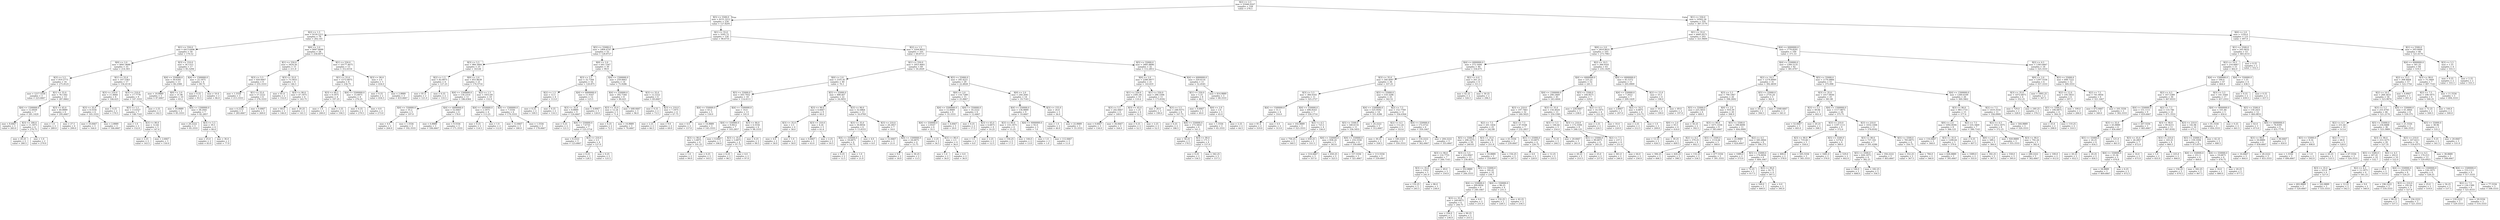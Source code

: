 digraph Tree {
node [shape=box] ;
0 [label="X[2] <= 2.5\nmse = 25946.9167\nsamples = 558\nvalue = 278.5"] ;
1 [label="X[5] <= 5500.0\nmse = 8151.3212\nsamples = 234\nvalue = 127.8291"] ;
0 -> 1 [labeldistance=2.5, labelangle=45, headlabel="True"] ;
2 [label="X[2] <= 1.5\nmse = 9159.1211\nsamples = 78\nvalue = 202.141"] ;
1 -> 2 ;
3 [label="X[1] <= 550.0\nmse = 6413.6496\nsamples = 50\nvalue = 170.52"] ;
2 -> 3 ;
4 [label="X[0] <= 2.0\nmse = 4061.9688\nsamples = 33\nvalue = 214.303"] ;
3 -> 4 ;
5 [label="X[3] <= 5.5\nmse = 919.2773\nsamples = 16\nvalue = 275.8125"] ;
4 -> 5 ;
6 [label="mse = 1217.5556\nsamples = 3\nvalue = 223.6667"] ;
5 -> 6 ;
7 [label="X[1] <= 55.0\nmse = 78.1302\nsamples = 13\nvalue = 287.8462"] ;
5 -> 7 ;
8 [label="X[4] <= 1500000.0\nmse = 12.6939\nsamples = 7\nvalue = 281.1429"] ;
7 -> 8 ;
9 [label="mse = 8.6667\nsamples = 3\nvalue = 283.0"] ;
8 -> 9 ;
10 [label="X[3] <= 180.0\nmse = 11.1875\nsamples = 4\nvalue = 279.75"] ;
8 -> 10 ;
11 [label="mse = 20.25\nsamples = 2\nvalue = 280.5"] ;
10 -> 11 ;
12 [label="mse = 1.0\nsamples = 2\nvalue = 279.0"] ;
10 -> 12 ;
13 [label="X[3] <= 65.0\nmse = 40.8889\nsamples = 6\nvalue = 295.6667"] ;
7 -> 13 ;
14 [label="mse = 1.0\nsamples = 2\nvalue = 289.0"] ;
13 -> 14 ;
15 [label="mse = 27.5\nsamples = 4\nvalue = 299.0"] ;
13 -> 15 ;
16 [label="X[1] <= 55.0\nmse = 107.5363\nsamples = 17\nvalue = 156.4118"] ;
4 -> 16 ;
17 [label="X[3] <= 210.0\nmse = 11.4844\nsamples = 8\nvalue = 166.625"] ;
16 -> 17 ;
18 [label="X[3] <= 35.0\nmse = 8.5556\nsamples = 6\nvalue = 165.3333"] ;
17 -> 18 ;
19 [label="mse = 10.6667\nsamples = 3\nvalue = 164.0"] ;
18 -> 19 ;
20 [label="mse = 2.8889\nsamples = 3\nvalue = 166.6667"] ;
18 -> 20 ;
21 [label="mse = 0.25\nsamples = 2\nvalue = 170.5"] ;
17 -> 21 ;
22 [label="X[3] <= 210.0\nmse = 17.7778\nsamples = 9\nvalue = 147.3333"] ;
16 -> 22 ;
23 [label="X[3] <= 5.5\nmse = 13.6327\nsamples = 7\nvalue = 148.7143"] ;
22 -> 23 ;
24 [label="mse = 1.0\nsamples = 2\nvalue = 152.0"] ;
23 -> 24 ;
25 [label="X[3] <= 90.0\nmse = 12.64\nsamples = 5\nvalue = 147.4"] ;
23 -> 25 ;
26 [label="mse = 2.25\nsamples = 2\nvalue = 143.5"] ;
25 -> 26 ;
27 [label="mse = 2.6667\nsamples = 3\nvalue = 150.0"] ;
25 -> 27 ;
28 [label="mse = 2.25\nsamples = 2\nvalue = 142.5"] ;
22 -> 28 ;
29 [label="X[3] <= 210.0\nmse = 34.1315\nsamples = 17\nvalue = 85.5294"] ;
3 -> 29 ;
30 [label="X[4] <= 550000.0\nmse = 30.6391\nsamples = 13\nvalue = 84.2308"] ;
29 -> 30 ;
31 [label="mse = 10.8889\nsamples = 3\nvalue = 87.6667"] ;
30 -> 31 ;
32 [label="X[0] <= 2.0\nmse = 31.96\nsamples = 10\nvalue = 83.2"] ;
30 -> 32 ;
33 [label="mse = 10.8889\nsamples = 3\nvalue = 85.3333"] ;
32 -> 33 ;
34 [label="X[4] <= 1500000.0\nmse = 38.2041\nsamples = 7\nvalue = 82.2857"] ;
32 -> 34 ;
35 [label="mse = 20.2222\nsamples = 3\nvalue = 85.3333"] ;
34 -> 35 ;
36 [label="X[3] <= 5.5\nmse = 39.5\nsamples = 4\nvalue = 80.0"] ;
34 -> 36 ;
37 [label="mse = 25.0\nsamples = 2\nvalue = 83.0"] ;
36 -> 37 ;
38 [label="mse = 36.0\nsamples = 2\nvalue = 77.0"] ;
36 -> 38 ;
39 [label="X[4] <= 1500000.0\nmse = 22.1875\nsamples = 4\nvalue = 89.75"] ;
29 -> 39 ;
40 [label="mse = 0.25\nsamples = 2\nvalue = 93.5"] ;
39 -> 40 ;
41 [label="mse = 16.0\nsamples = 2\nvalue = 86.0"] ;
39 -> 41 ;
42 [label="X[0] <= 2.0\nmse = 9087.8099\nsamples = 28\nvalue = 258.6071"] ;
2 -> 42 ;
43 [label="X[1] <= 550.0\nmse = 3424.56\nsamples = 15\nvalue = 211.8"] ;
42 -> 43 ;
44 [label="X[3] <= 5.5\nmse = 920.6667\nsamples = 9\nvalue = 255.3333"] ;
43 -> 44 ;
45 [label="mse = 1.5556\nsamples = 3\nvalue = 213.3333"] ;
44 -> 45 ;
46 [label="X[1] <= 55.0\nmse = 57.2222\nsamples = 6\nvalue = 276.3333"] ;
44 -> 46 ;
47 [label="mse = 6.2222\nsamples = 3\nvalue = 283.6667"] ;
46 -> 47 ;
48 [label="mse = 0.6667\nsamples = 3\nvalue = 269.0"] ;
46 -> 48 ;
49 [label="X[3] <= 35.0\nmse = 73.5833\nsamples = 6\nvalue = 146.5"] ;
43 -> 49 ;
50 [label="mse = 81.0\nsamples = 2\nvalue = 152.0"] ;
49 -> 50 ;
51 [label="X[3] <= 90.0\nmse = 47.1875\nsamples = 4\nvalue = 143.75"] ;
49 -> 51 ;
52 [label="mse = 64.0\nsamples = 2\nvalue = 146.0"] ;
51 -> 52 ;
53 [label="mse = 20.25\nsamples = 2\nvalue = 141.5"] ;
51 -> 53 ;
54 [label="X[1] <= 550.0\nmse = 10177.4675\nsamples = 13\nvalue = 312.6154"] ;
42 -> 54 ;
55 [label="X[1] <= 55.0\nmse = 1572.6875\nsamples = 8\nvalue = 236.75"] ;
54 -> 55 ;
56 [label="X[3] <= 60.5\nmse = 9.1875\nsamples = 4\nvalue = 197.25"] ;
55 -> 56 ;
57 [label="mse = 1.0\nsamples = 2\nvalue = 200.0"] ;
56 -> 57 ;
58 [label="mse = 2.25\nsamples = 2\nvalue = 194.5"] ;
56 -> 58 ;
59 [label="X[4] <= 5500000.0\nmse = 15.6875\nsamples = 4\nvalue = 276.25"] ;
55 -> 59 ;
60 [label="mse = 6.25\nsamples = 2\nvalue = 279.5"] ;
59 -> 60 ;
61 [label="mse = 4.0\nsamples = 2\nvalue = 273.0"] ;
59 -> 61 ;
62 [label="X[3] <= 90.0\nmse = 2.0\nsamples = 5\nvalue = 434.0"] ;
54 -> 62 ;
63 [label="mse = 0.25\nsamples = 2\nvalue = 434.5"] ;
62 -> 63 ;
64 [label="mse = 2.8889\nsamples = 3\nvalue = 433.6667"] ;
62 -> 64 ;
65 [label="X[1] <= 55.0\nmse = 3505.72\nsamples = 156\nvalue = 90.6731"] ;
1 -> 65 ;
66 [label="X[5] <= 55000.0\nmse = 1804.4747\nsamples = 55\nvalue = 128.8727"] ;
65 -> 66 ;
67 [label="X[3] <= 5.5\nmse = 984.3904\nsamples = 25\nvalue = 163.64"] ;
66 -> 67 ;
68 [label="X[2] <= 1.5\nmse = 82.6875\nsamples = 4\nvalue = 127.25"] ;
67 -> 68 ;
69 [label="mse = 81.0\nsamples = 2\nvalue = 121.0"] ;
68 -> 69 ;
70 [label="mse = 6.25\nsamples = 2\nvalue = 133.5"] ;
68 -> 70 ;
71 [label="X[0] <= 2.0\nmse = 855.8639\nsamples = 21\nvalue = 170.5714"] ;
67 -> 71 ;
72 [label="X[4] <= 1500000.0\nmse = 134.2314\nsamples = 11\nvalue = 186.6364"] ;
71 -> 72 ;
73 [label="X[4] <= 550000.0\nmse = 35.2\nsamples = 5\nvalue = 197.0"] ;
72 -> 73 ;
74 [label="mse = 4.0\nsamples = 2\nvalue = 204.0"] ;
73 -> 74 ;
75 [label="mse = 1.5556\nsamples = 3\nvalue = 192.3333"] ;
73 -> 75 ;
76 [label="X[4] <= 6000000.0\nmse = 52.6667\nsamples = 6\nvalue = 178.0"] ;
72 -> 76 ;
77 [label="mse = 6.8889\nsamples = 3\nvalue = 184.6667"] ;
76 -> 77 ;
78 [label="mse = 9.5556\nsamples = 3\nvalue = 171.3333"] ;
76 -> 78 ;
79 [label="X[2] <= 1.5\nmse = 1053.49\nsamples = 10\nvalue = 152.9"] ;
71 -> 79 ;
80 [label="X[4] <= 1050000.0\nmse = 2.1875\nsamples = 4\nvalue = 113.25"] ;
79 -> 80 ;
81 [label="mse = 0.25\nsamples = 2\nvalue = 114.5"] ;
80 -> 81 ;
82 [label="mse = 1.0\nsamples = 2\nvalue = 112.0"] ;
80 -> 82 ;
83 [label="X[4] <= 1500000.0\nmse = 7.5556\nsamples = 6\nvalue = 179.3333"] ;
79 -> 83 ;
84 [label="mse = 12.6667\nsamples = 3\nvalue = 180.0"] ;
83 -> 84 ;
85 [label="mse = 1.5556\nsamples = 3\nvalue = 178.6667"] ;
83 -> 85 ;
86 [label="X[0] <= 2.0\nmse = 641.1567\nsamples = 30\nvalue = 99.9"] ;
66 -> 86 ;
87 [label="X[3] <= 5.5\nmse = 32.7344\nsamples = 16\nvalue = 120.875"] ;
86 -> 87 ;
88 [label="X[2] <= 1.5\nmse = 12.5\nsamples = 4\nvalue = 113.0"] ;
87 -> 88 ;
89 [label="mse = 0.25\nsamples = 2\nvalue = 109.5"] ;
88 -> 89 ;
90 [label="mse = 0.25\nsamples = 2\nvalue = 116.5"] ;
88 -> 90 ;
91 [label="X[4] <= 6000000.0\nmse = 11.9167\nsamples = 12\nvalue = 123.5"] ;
87 -> 91 ;
92 [label="X[3] <= 35.0\nmse = 8.8889\nsamples = 9\nvalue = 124.6667"] ;
91 -> 92 ;
93 [label="mse = 0.25\nsamples = 2\nvalue = 121.5"] ;
92 -> 93 ;
94 [label="X[4] <= 550000.0\nmse = 7.6735\nsamples = 7\nvalue = 125.5714"] ;
92 -> 94 ;
95 [label="mse = 8.2222\nsamples = 3\nvalue = 123.6667"] ;
94 -> 95 ;
96 [label="X[3] <= 210.0\nmse = 2.5\nsamples = 4\nvalue = 127.0"] ;
94 -> 96 ;
97 [label="mse = 0.25\nsamples = 2\nvalue = 128.5"] ;
96 -> 97 ;
98 [label="mse = 0.25\nsamples = 2\nvalue = 125.5"] ;
96 -> 98 ;
99 [label="mse = 4.6667\nsamples = 3\nvalue = 120.0"] ;
91 -> 99 ;
100 [label="X[4] <= 1500000.0\nmse = 259.0663\nsamples = 14\nvalue = 75.9286"] ;
86 -> 100 ;
101 [label="X[4] <= 550000.0\nmse = 392.7344\nsamples = 8\nvalue = 80.625"] ;
100 -> 101 ;
102 [label="X[3] <= 35.0\nmse = 12.24\nsamples = 5\nvalue = 71.4"] ;
101 -> 102 ;
103 [label="mse = 6.25\nsamples = 2\nvalue = 72.5"] ;
102 -> 103 ;
104 [label="mse = 14.8889\nsamples = 3\nvalue = 70.6667"] ;
102 -> 104 ;
105 [label="mse = 648.6667\nsamples = 3\nvalue = 96.0"] ;
101 -> 105 ;
106 [label="X[3] <= 35.0\nmse = 12.2222\nsamples = 6\nvalue = 69.6667"] ;
100 -> 106 ;
107 [label="mse = 0.25\nsamples = 2\nvalue = 73.5"] ;
106 -> 107 ;
108 [label="X[3] <= 210.0\nmse = 7.1875\nsamples = 4\nvalue = 67.75"] ;
106 -> 108 ;
109 [label="mse = 2.25\nsamples = 2\nvalue = 66.5"] ;
108 -> 109 ;
110 [label="mse = 9.0\nsamples = 2\nvalue = 69.0"] ;
108 -> 110 ;
111 [label="X[2] <= 1.5\nmse = 3204.8052\nsamples = 101\nvalue = 69.8713"] ;
65 -> 111 ;
112 [label="X[1] <= 550.0\nmse = 1853.4661\nsamples = 69\nvalue = 50.2029"] ;
111 -> 112 ;
113 [label="X[0] <= 2.0\nmse = 2101.81\nsamples = 40\nvalue = 70.3"] ;
112 -> 113 ;
114 [label="X[5] <= 55000.0\nmse = 503.7932\nsamples = 18\nvalue = 114.6111"] ;
113 -> 114 ;
115 [label="X[4] <= 550000.0\nmse = 43.2\nsamples = 5\nvalue = 150.0"] ;
114 -> 115 ;
116 [label="mse = 4.0\nsamples = 2\nvalue = 157.0"] ;
115 -> 116 ;
117 [label="mse = 14.8889\nsamples = 3\nvalue = 145.3333"] ;
115 -> 117 ;
118 [label="X[4] <= 1500000.0\nmse = 14.0\nsamples = 13\nvalue = 101.0"] ;
114 -> 118 ;
119 [label="X[4] <= 550000.0\nmse = 9.0612\nsamples = 7\nvalue = 103.2857"] ;
118 -> 119 ;
120 [label="X[3] <= 90.0\nmse = 5.6875\nsamples = 4\nvalue = 101.25"] ;
119 -> 120 ;
121 [label="mse = 1.0\nsamples = 2\nvalue = 99.0"] ;
120 -> 121 ;
122 [label="mse = 0.25\nsamples = 2\nvalue = 103.5"] ;
120 -> 122 ;
123 [label="mse = 0.6667\nsamples = 3\nvalue = 106.0"] ;
119 -> 123 ;
124 [label="X[3] <= 90.0\nmse = 6.5556\nsamples = 6\nvalue = 98.3333"] ;
118 -> 124 ;
125 [label="X[3] <= 35.0\nmse = 5.6875\nsamples = 4\nvalue = 97.75"] ;
124 -> 125 ;
126 [label="mse = 6.25\nsamples = 2\nvalue = 98.5"] ;
125 -> 126 ;
127 [label="mse = 4.0\nsamples = 2\nvalue = 97.0"] ;
125 -> 127 ;
128 [label="mse = 6.25\nsamples = 2\nvalue = 99.5"] ;
124 -> 128 ;
129 [label="X[5] <= 55000.0\nmse = 488.407\nsamples = 22\nvalue = 34.0455"] ;
113 -> 129 ;
130 [label="X[3] <= 90.0\nmse = 6.6667\nsamples = 9\nvalue = 60.0"] ;
129 -> 130 ;
131 [label="X[3] <= 35.0\nmse = 2.5\nsamples = 4\nvalue = 58.0"] ;
130 -> 131 ;
132 [label="mse = 4.0\nsamples = 2\nvalue = 58.0"] ;
131 -> 132 ;
133 [label="mse = 1.0\nsamples = 2\nvalue = 58.0"] ;
131 -> 133 ;
134 [label="X[3] <= 210.0\nmse = 4.24\nsamples = 5\nvalue = 61.6"] ;
130 -> 134 ;
135 [label="mse = 0.6667\nsamples = 3\nvalue = 63.0"] ;
134 -> 135 ;
136 [label="mse = 2.25\nsamples = 2\nvalue = 59.5"] ;
134 -> 136 ;
137 [label="X[3] <= 90.0\nmse = 32.6864\nsamples = 13\nvalue = 16.0769"] ;
129 -> 137 ;
138 [label="X[3] <= 35.0\nmse = 30.8056\nsamples = 6\nvalue = 13.8333"] ;
137 -> 138 ;
139 [label="X[4] <= 550000.0\nmse = 18.6875\nsamples = 4\nvalue = 16.75"] ;
138 -> 139 ;
140 [label="mse = 0.25\nsamples = 2\nvalue = 12.5"] ;
139 -> 140 ;
141 [label="mse = 1.0\nsamples = 2\nvalue = 21.0"] ;
139 -> 141 ;
142 [label="mse = 4.0\nsamples = 2\nvalue = 8.0"] ;
138 -> 142 ;
143 [label="X[3] <= 210.0\nmse = 26.2857\nsamples = 7\nvalue = 18.0"] ;
137 -> 143 ;
144 [label="mse = 12.6667\nsamples = 3\nvalue = 21.0"] ;
143 -> 144 ;
145 [label="X[4] <= 1500000.0\nmse = 24.6875\nsamples = 4\nvalue = 15.75"] ;
143 -> 145 ;
146 [label="mse = 9.0\nsamples = 2\nvalue = 18.0"] ;
145 -> 146 ;
147 [label="mse = 30.25\nsamples = 2\nvalue = 13.5"] ;
145 -> 147 ;
148 [label="X[5] <= 55000.0\nmse = 185.4221\nsamples = 29\nvalue = 22.4828"] ;
112 -> 148 ;
149 [label="X[0] <= 2.0\nmse = 116.7289\nsamples = 15\nvalue = 25.0667"] ;
148 -> 149 ;
150 [label="X[4] <= 5500000.0\nmse = 12.8889\nsamples = 9\nvalue = 33.3333"] ;
149 -> 150 ;
151 [label="X[4] <= 550000.0\nmse = 2.9167\nsamples = 6\nvalue = 35.5"] ;
150 -> 151 ;
152 [label="mse = 2.25\nsamples = 2\nvalue = 34.5"] ;
151 -> 152 ;
153 [label="X[3] <= 90.0\nmse = 2.5\nsamples = 4\nvalue = 36.0"] ;
151 -> 153 ;
154 [label="mse = 1.0\nsamples = 2\nvalue = 36.0"] ;
153 -> 154 ;
155 [label="mse = 4.0\nsamples = 2\nvalue = 36.0"] ;
153 -> 155 ;
156 [label="mse = 4.6667\nsamples = 3\nvalue = 29.0"] ;
150 -> 156 ;
157 [label="X[4] <= 550000.0\nmse = 16.2222\nsamples = 6\nvalue = 12.6667"] ;
149 -> 157 ;
158 [label="mse = 0.25\nsamples = 2\nvalue = 17.5"] ;
157 -> 158 ;
159 [label="X[3] <= 65.0\nmse = 6.6875\nsamples = 4\nvalue = 10.25"] ;
157 -> 159 ;
160 [label="mse = 1.0\nsamples = 2\nvalue = 8.0"] ;
159 -> 160 ;
161 [label="mse = 2.25\nsamples = 2\nvalue = 12.5"] ;
159 -> 161 ;
162 [label="X[0] <= 2.0\nmse = 244.2041\nsamples = 14\nvalue = 19.7143"] ;
148 -> 162 ;
163 [label="X[4] <= 550000.0\nmse = 136.8889\nsamples = 9\nvalue = 10.6667"] ;
162 -> 163 ;
164 [label="X[3] <= 90.0\nmse = 155.1875\nsamples = 4\nvalue = 15.25"] ;
163 -> 164 ;
165 [label="mse = 156.25\nsamples = 2\nvalue = 17.5"] ;
164 -> 165 ;
166 [label="mse = 144.0\nsamples = 2\nvalue = 13.0"] ;
164 -> 166 ;
167 [label="X[4] <= 6000000.0\nmse = 92.0\nsamples = 5\nvalue = 7.0"] ;
163 -> 167 ;
168 [label="mse = 1.0\nsamples = 2\nvalue = 1.0"] ;
167 -> 168 ;
169 [label="mse = 112.6667\nsamples = 3\nvalue = 11.0"] ;
167 -> 169 ;
170 [label="X[3] <= 155.0\nmse = 24.8\nsamples = 5\nvalue = 36.0"] ;
162 -> 170 ;
171 [label="mse = 1.0\nsamples = 2\nvalue = 40.0"] ;
170 -> 171 ;
172 [label="mse = 22.8889\nsamples = 3\nvalue = 33.3333"] ;
170 -> 172 ;
173 [label="X[5] <= 55000.0\nmse = 3485.8896\nsamples = 32\nvalue = 112.2812"] ;
111 -> 173 ;
174 [label="X[0] <= 2.0\nmse = 2286.9977\nsamples = 21\nvalue = 143.619"] ;
173 -> 174 ;
175 [label="X[1] <= 550.0\nmse = 2381.04\nsamples = 10\nvalue = 110.4"] ;
174 -> 175 ;
176 [label="X[3] <= 5.5\nmse = 242.6667\nsamples = 6\nvalue = 149.0"] ;
175 -> 176 ;
177 [label="mse = 0.6667\nsamples = 3\nvalue = 134.0"] ;
176 -> 177 ;
178 [label="mse = 34.6667\nsamples = 3\nvalue = 164.0"] ;
176 -> 178 ;
179 [label="X[3] <= 65.0\nmse = 1.25\nsamples = 4\nvalue = 52.5"] ;
175 -> 179 ;
180 [label="mse = 0.25\nsamples = 2\nvalue = 52.5"] ;
179 -> 180 ;
181 [label="mse = 2.25\nsamples = 2\nvalue = 52.5"] ;
179 -> 181 ;
182 [label="X[1] <= 550.0\nmse = 286.3306\nsamples = 11\nvalue = 173.8182"] ;
174 -> 182 ;
183 [label="mse = 26.0\nsamples = 3\nvalue = 190.0"] ;
182 -> 183 ;
184 [label="X[3] <= 5.5\nmse = 248.9375\nsamples = 8\nvalue = 167.75"] ;
182 -> 184 ;
185 [label="mse = 6.25\nsamples = 2\nvalue = 186.5"] ;
184 -> 185 ;
186 [label="X[4] <= 550000.0\nmse = 173.5833\nsamples = 6\nvalue = 161.5"] ;
184 -> 186 ;
187 [label="mse = 56.25\nsamples = 2\nvalue = 170.5"] ;
186 -> 187 ;
188 [label="X[3] <= 90.0\nmse = 171.5\nsamples = 4\nvalue = 157.0"] ;
186 -> 188 ;
189 [label="mse = 0.25\nsamples = 2\nvalue = 156.5"] ;
188 -> 189 ;
190 [label="mse = 342.25\nsamples = 2\nvalue = 157.5"] ;
188 -> 190 ;
191 [label="X[4] <= 6000000.0\nmse = 320.6116\nsamples = 11\nvalue = 52.4545"] ;
173 -> 191 ;
192 [label="X[1] <= 550.0\nmse = 5.25\nsamples = 8\nvalue = 46.5"] ;
191 -> 192 ;
193 [label="mse = 0.6667\nsamples = 3\nvalue = 49.0"] ;
192 -> 193 ;
194 [label="X[0] <= 2.0\nmse = 2.0\nsamples = 5\nvalue = 45.0"] ;
192 -> 194 ;
195 [label="mse = 1.5556\nsamples = 3\nvalue = 45.3333"] ;
194 -> 195 ;
196 [label="mse = 2.25\nsamples = 2\nvalue = 44.5"] ;
194 -> 196 ;
197 [label="mse = 814.8889\nsamples = 3\nvalue = 68.3333"] ;
191 -> 197 ;
198 [label="X[1] <= 550.0\nmse = 10562.26\nsamples = 324\nvalue = 387.3179"] ;
0 -> 198 [labeldistance=2.5, labelangle=-45, headlabel="False"] ;
199 [label="X[1] <= 55.0\nmse = 4685.9571\nsamples = 203\nvalue = 321.9409"] ;
198 -> 199 ;
200 [label="X[0] <= 2.0\nmse = 2810.8031\nsamples = 103\nvalue = 273.7961"] ;
199 -> 200 ;
201 [label="X[4] <= 6000000.0\nmse = 572.1694\nsamples = 40\nvalue = 334.675"] ;
200 -> 201 ;
202 [label="X[3] <= 35.0\nmse = 540.4097\nsamples = 36\nvalue = 337.25"] ;
201 -> 202 ;
203 [label="X[3] <= 5.5\nmse = 384.0165\nsamples = 11\nvalue = 325.2727"] ;
202 -> 203 ;
204 [label="X[4] <= 1500000.0\nmse = 51.5\nsamples = 4\nvalue = 316.0"] ;
203 -> 204 ;
205 [label="mse = 81.0\nsamples = 2\nvalue = 319.0"] ;
204 -> 205 ;
206 [label="mse = 4.0\nsamples = 2\nvalue = 313.0"] ;
204 -> 206 ;
207 [label="X[4] <= 550000.0\nmse = 496.8163\nsamples = 7\nvalue = 330.5714"] ;
203 -> 207 ;
208 [label="mse = 102.8889\nsamples = 3\nvalue = 323.3333"] ;
207 -> 208 ;
209 [label="X[2] <= 4.5\nmse = 723.5\nsamples = 4\nvalue = 336.0"] ;
207 -> 209 ;
210 [label="mse = 756.25\nsamples = 2\nvalue = 340.5"] ;
209 -> 210 ;
211 [label="mse = 650.25\nsamples = 2\nvalue = 331.5"] ;
209 -> 211 ;
212 [label="X[5] <= 55000.0\nmse = 518.3296\nsamples = 25\nvalue = 342.52"] ;
202 -> 212 ;
213 [label="X[4] <= 1500000.0\nmse = 525.9592\nsamples = 14\nvalue = 331.4286"] ;
212 -> 213 ;
214 [label="X[5] <= 5500.0\nmse = 540.6116\nsamples = 11\nvalue = 336.5455"] ;
213 -> 214 ;
215 [label="X[4] <= 550000.0\nmse = 838.24\nsamples = 5\nvalue = 343.6"] ;
214 -> 215 ;
216 [label="mse = 514.6667\nsamples = 3\nvalue = 357.0"] ;
215 -> 216 ;
217 [label="mse = 650.25\nsamples = 2\nvalue = 323.5"] ;
215 -> 217 ;
218 [label="X[4] <= 550000.0\nmse = 216.5556\nsamples = 6\nvalue = 330.6667"] ;
214 -> 218 ;
219 [label="mse = 157.5556\nsamples = 3\nvalue = 321.6667"] ;
218 -> 219 ;
220 [label="mse = 113.5556\nsamples = 3\nvalue = 339.6667"] ;
218 -> 220 ;
221 [label="mse = 24.2222\nsamples = 3\nvalue = 312.6667"] ;
213 -> 221 ;
222 [label="X[2] <= 7.5\nmse = 152.7769\nsamples = 11\nvalue = 356.6364"] ;
212 -> 222 ;
223 [label="X[2] <= 4.5\nmse = 112.24\nsamples = 5\nvalue = 353.6"] ;
222 -> 223 ;
224 [label="mse = 30.25\nsamples = 2\nvalue = 358.5"] ;
223 -> 224 ;
225 [label="mse = 140.2222\nsamples = 3\nvalue = 350.3333"] ;
223 -> 225 ;
226 [label="X[4] <= 550000.0\nmse = 172.4722\nsamples = 6\nvalue = 359.1667"] ;
222 -> 226 ;
227 [label="mse = 116.2222\nsamples = 3\nvalue = 362.6667"] ;
226 -> 227 ;
228 [label="mse = 204.2222\nsamples = 3\nvalue = 355.6667"] ;
226 -> 228 ;
229 [label="X[2] <= 6.0\nmse = 261.25\nsamples = 4\nvalue = 311.5"] ;
201 -> 229 ;
230 [label="mse = 42.25\nsamples = 2\nvalue = 326.5"] ;
229 -> 230 ;
231 [label="mse = 30.25\nsamples = 2\nvalue = 296.5"] ;
229 -> 231 ;
232 [label="X[2] <= 10.5\nmse = 384.9161\nsamples = 63\nvalue = 235.1429"] ;
200 -> 232 ;
233 [label="X[4] <= 6000000.0\nmse = 225.25\nsamples = 52\nvalue = 241.5"] ;
232 -> 233 ;
234 [label="X[4] <= 1500000.0\nmse = 206.2469\nsamples = 45\nvalue = 243.4444"] ;
233 -> 234 ;
235 [label="X[3] <= 210.0\nmse = 197.7461\nsamples = 32\nvalue = 240.5625"] ;
234 -> 235 ;
236 [label="X[2] <= 7.5\nmse = 201.1456\nsamples = 25\nvalue = 242.88"] ;
235 -> 236 ;
237 [label="X[5] <= 5500.0\nmse = 206.2275\nsamples = 20\nvalue = 240.65"] ;
236 -> 237 ;
238 [label="X[3] <= 90.0\nmse = 132.7755\nsamples = 7\nvalue = 244.7143"] ;
237 -> 238 ;
239 [label="X[3] <= 35.0\nmse = 118.0\nsamples = 5\nvalue = 241.0"] ;
238 -> 239 ;
240 [label="mse = 132.25\nsamples = 2\nvalue = 245.5"] ;
239 -> 240 ;
241 [label="mse = 86.0\nsamples = 3\nvalue = 238.0"] ;
239 -> 241 ;
242 [label="mse = 49.0\nsamples = 2\nvalue = 254.0"] ;
238 -> 242 ;
243 [label="X[3] <= 5.5\nmse = 232.0947\nsamples = 13\nvalue = 238.4615"] ;
237 -> 243 ;
244 [label="mse = 352.8889\nsamples = 3\nvalue = 244.3333"] ;
243 -> 244 ;
245 [label="X[5] <= 55000.0\nmse = 182.41\nsamples = 10\nvalue = 236.7"] ;
243 -> 245 ;
246 [label="X[4] <= 550000.0\nmse = 209.8056\nsamples = 6\nvalue = 240.1667"] ;
245 -> 246 ;
247 [label="X[3] <= 35.0\nmse = 249.6875\nsamples = 4\nvalue = 244.75"] ;
246 -> 247 ;
248 [label="mse = 256.0\nsamples = 2\nvalue = 236.0"] ;
247 -> 248 ;
249 [label="mse = 90.25\nsamples = 2\nvalue = 253.5"] ;
247 -> 249 ;
250 [label="mse = 4.0\nsamples = 2\nvalue = 231.0"] ;
246 -> 250 ;
251 [label="X[4] <= 550000.0\nmse = 96.25\nsamples = 4\nvalue = 231.5"] ;
245 -> 251 ;
252 [label="mse = 132.25\nsamples = 2\nvalue = 228.5"] ;
251 -> 252 ;
253 [label="mse = 42.25\nsamples = 2\nvalue = 234.5"] ;
251 -> 253 ;
254 [label="X[3] <= 35.0\nmse = 81.36\nsamples = 5\nvalue = 251.8"] ;
236 -> 254 ;
255 [label="mse = 10.8889\nsamples = 3\nvalue = 254.6667"] ;
254 -> 255 ;
256 [label="mse = 156.25\nsamples = 2\nvalue = 247.5"] ;
254 -> 256 ;
257 [label="X[2] <= 7.5\nmse = 97.9184\nsamples = 7\nvalue = 232.2857"] ;
235 -> 257 ;
258 [label="mse = 61.5556\nsamples = 3\nvalue = 239.6667"] ;
257 -> 258 ;
259 [label="X[5] <= 55000.0\nmse = 53.6875\nsamples = 4\nvalue = 226.75"] ;
257 -> 259 ;
260 [label="mse = 4.0\nsamples = 2\nvalue = 220.0"] ;
259 -> 260 ;
261 [label="mse = 12.25\nsamples = 2\nvalue = 233.5"] ;
259 -> 261 ;
262 [label="X[3] <= 35.0\nmse = 156.4024\nsamples = 13\nvalue = 250.5385"] ;
234 -> 262 ;
263 [label="X[3] <= 5.5\nmse = 106.64\nsamples = 5\nvalue = 254.4"] ;
262 -> 263 ;
264 [label="mse = 72.25\nsamples = 2\nvalue = 244.5"] ;
263 -> 264 ;
265 [label="mse = 20.6667\nsamples = 3\nvalue = 261.0"] ;
263 -> 265 ;
266 [label="X[3] <= 210.0\nmse = 172.3594\nsamples = 8\nvalue = 248.125"] ;
262 -> 266 ;
267 [label="X[5] <= 55000.0\nmse = 90.6875\nsamples = 4\nvalue = 245.25"] ;
266 -> 267 ;
268 [label="mse = 20.25\nsamples = 2\nvalue = 253.5"] ;
267 -> 268 ;
269 [label="mse = 25.0\nsamples = 2\nvalue = 237.0"] ;
267 -> 269 ;
270 [label="X[2] <= 7.5\nmse = 237.5\nsamples = 4\nvalue = 251.0"] ;
266 -> 270 ;
271 [label="mse = 361.0\nsamples = 2\nvalue = 246.0"] ;
270 -> 271 ;
272 [label="mse = 64.0\nsamples = 2\nvalue = 256.0"] ;
270 -> 272 ;
273 [label="X[5] <= 5500.0\nmse = 166.8571\nsamples = 7\nvalue = 229.0"] ;
233 -> 273 ;
274 [label="mse = 228.6667\nsamples = 3\nvalue = 238.0"] ;
273 -> 274 ;
275 [label="X[2] <= 4.5\nmse = 14.1875\nsamples = 4\nvalue = 222.25"] ;
273 -> 275 ;
276 [label="mse = 2.25\nsamples = 2\nvalue = 224.5"] ;
275 -> 276 ;
277 [label="mse = 16.0\nsamples = 2\nvalue = 220.0"] ;
275 -> 277 ;
278 [label="X[4] <= 6000000.0\nmse = 45.5372\nsamples = 11\nvalue = 205.0909"] ;
232 -> 278 ;
279 [label="X[4] <= 550000.0\nmse = 7.2653\nsamples = 7\nvalue = 209.1429"] ;
278 -> 279 ;
280 [label="mse = 2.6667\nsamples = 3\nvalue = 207.0"] ;
279 -> 280 ;
281 [label="X[2] <= 16.5\nmse = 4.6875\nsamples = 4\nvalue = 210.75"] ;
279 -> 281 ;
282 [label="mse = 2.25\nsamples = 2\nvalue = 212.5"] ;
281 -> 282 ;
283 [label="mse = 1.0\nsamples = 2\nvalue = 209.0"] ;
281 -> 283 ;
284 [label="X[2] <= 15.0\nmse = 33.5\nsamples = 4\nvalue = 198.0"] ;
278 -> 284 ;
285 [label="mse = 16.0\nsamples = 2\nvalue = 199.0"] ;
284 -> 285 ;
286 [label="mse = 49.0\nsamples = 2\nvalue = 197.0"] ;
284 -> 286 ;
287 [label="X[4] <= 6000000.0\nmse = 1770.8291\nsamples = 100\nvalue = 371.53"] ;
199 -> 287 ;
288 [label="X[4] <= 550000.0\nmse = 1284.5135\nsamples = 82\nvalue = 381.6707"] ;
287 -> 288 ;
289 [label="X[2] <= 10.5\nmse = 1274.8949\nsamples = 31\nvalue = 392.4839"] ;
288 -> 289 ;
290 [label="X[3] <= 5.5\nmse = 790.1967\nsamples = 26\nvalue = 398.2692"] ;
289 -> 290 ;
291 [label="X[5] <= 55000.0\nmse = 225.5833\nsamples = 6\nvalue = 409.5"] ;
290 -> 291 ;
292 [label="X[0] <= 2.0\nmse = 93.5\nsamples = 4\nvalue = 418.0"] ;
291 -> 292 ;
293 [label="mse = 12.25\nsamples = 2\nvalue = 426.5"] ;
292 -> 293 ;
294 [label="mse = 30.25\nsamples = 2\nvalue = 409.5"] ;
292 -> 294 ;
295 [label="mse = 56.25\nsamples = 2\nvalue = 392.5"] ;
291 -> 295 ;
296 [label="X[0] <= 2.0\nmse = 910.39\nsamples = 20\nvalue = 394.9"] ;
290 -> 296 ;
297 [label="X[3] <= 90.0\nmse = 1071.5556\nsamples = 9\nvalue = 383.6667"] ;
296 -> 297 ;
298 [label="X[2] <= 4.5\nmse = 379.25\nsamples = 4\nvalue = 402.5"] ;
297 -> 298 ;
299 [label="mse = 306.25\nsamples = 2\nvalue = 406.5"] ;
298 -> 299 ;
300 [label="mse = 420.25\nsamples = 2\nvalue = 398.5"] ;
298 -> 300 ;
301 [label="X[5] <= 5500.0\nmse = 1114.64\nsamples = 5\nvalue = 368.6"] ;
297 -> 301 ;
302 [label="mse = 132.25\nsamples = 2\nvalue = 334.5"] ;
301 -> 302 ;
303 [label="mse = 477.5556\nsamples = 3\nvalue = 391.3333"] ;
301 -> 303 ;
304 [label="X[5] <= 5500.0\nmse = 590.8099\nsamples = 11\nvalue = 404.0909"] ;
296 -> 304 ;
305 [label="mse = 22.8889\nsamples = 3\nvalue = 424.6667"] ;
304 -> 305 ;
306 [label="X[2] <= 4.5\nmse = 585.4844\nsamples = 8\nvalue = 396.375"] ;
304 -> 306 ;
307 [label="mse = 1089.0\nsamples = 2\nvalue = 373.0"] ;
306 -> 307 ;
308 [label="X[5] <= 55000.0\nmse = 174.8056\nsamples = 6\nvalue = 404.1667"] ;
306 -> 308 ;
309 [label="mse = 72.25\nsamples = 2\nvalue = 417.5"] ;
308 -> 309 ;
310 [label="X[3] <= 90.0\nmse = 92.75\nsamples = 4\nvalue = 397.5"] ;
308 -> 310 ;
311 [label="mse = 169.0\nsamples = 2\nvalue = 400.0"] ;
310 -> 311 ;
312 [label="mse = 4.0\nsamples = 2\nvalue = 395.0"] ;
310 -> 312 ;
313 [label="X[5] <= 55000.0\nmse = 2716.24\nsamples = 5\nvalue = 362.4"] ;
289 -> 313 ;
314 [label="mse = 20.25\nsamples = 2\nvalue = 394.5"] ;
313 -> 314 ;
315 [label="mse = 3368.6667\nsamples = 3\nvalue = 341.0"] ;
313 -> 315 ;
316 [label="X[5] <= 55000.0\nmse = 1176.0884\nsamples = 51\nvalue = 375.098"] ;
288 -> 316 ;
317 [label="X[3] <= 35.0\nmse = 1017.9936\nsamples = 25\nvalue = 381.08"] ;
316 -> 317 ;
318 [label="X[3] <= 5.5\nmse = 49.84\nsamples = 5\nvalue = 402.4"] ;
317 -> 318 ;
319 [label="mse = 52.6667\nsamples = 3\nvalue = 405.0"] ;
318 -> 319 ;
320 [label="mse = 20.25\nsamples = 2\nvalue = 398.5"] ;
318 -> 320 ;
321 [label="X[4] <= 1500000.0\nmse = 1117.9875\nsamples = 20\nvalue = 375.75"] ;
317 -> 321 ;
322 [label="X[3] <= 210.0\nmse = 1197.1111\nsamples = 9\nvalue = 372.0"] ;
321 -> 322 ;
323 [label="X[3] <= 90.0\nmse = 719.44\nsamples = 5\nvalue = 358.4"] ;
322 -> 323 ;
324 [label="mse = 400.0\nsamples = 2\nvalue = 378.0"] ;
323 -> 324 ;
325 [label="mse = 505.5556\nsamples = 3\nvalue = 345.3333"] ;
323 -> 325 ;
326 [label="X[5] <= 5500.0\nmse = 1274.0\nsamples = 4\nvalue = 389.0"] ;
322 -> 326 ;
327 [label="mse = 1681.0\nsamples = 2\nvalue = 376.0"] ;
326 -> 327 ;
328 [label="mse = 529.0\nsamples = 2\nvalue = 402.0"] ;
326 -> 328 ;
329 [label="X[3] <= 210.0\nmse = 1032.3306\nsamples = 11\nvalue = 378.8182"] ;
321 -> 329 ;
330 [label="X[3] <= 90.0\nmse = 737.102\nsamples = 7\nvalue = 391.4286"] ;
329 -> 330 ;
331 [label="X[5] <= 5500.0\nmse = 826.1875\nsamples = 4\nvalue = 382.25"] ;
330 -> 331 ;
332 [label="mse = 144.0\nsamples = 2\nvalue = 408.0"] ;
331 -> 332 ;
333 [label="mse = 182.25\nsamples = 2\nvalue = 356.5"] ;
331 -> 333 ;
334 [label="mse = 356.2222\nsamples = 3\nvalue = 403.6667"] ;
330 -> 334 ;
335 [label="X[5] <= 5500.0\nmse = 783.6875\nsamples = 4\nvalue = 356.75"] ;
329 -> 335 ;
336 [label="mse = 552.25\nsamples = 2\nvalue = 367.5"] ;
335 -> 336 ;
337 [label="mse = 784.0\nsamples = 2\nvalue = 346.0"] ;
335 -> 337 ;
338 [label="X[4] <= 1500000.0\nmse = 1260.6109\nsamples = 26\nvalue = 369.3462"] ;
316 -> 338 ;
339 [label="X[3] <= 90.0\nmse = 983.1733\nsamples = 15\nvalue = 377.6"] ;
338 -> 339 ;
340 [label="X[0] <= 2.0\nmse = 1092.8594\nsamples = 8\nvalue = 366.125"] ;
339 -> 340 ;
341 [label="mse = 116.6667\nsamples = 3\nvalue = 344.0"] ;
340 -> 341 ;
342 [label="X[3] <= 35.0\nmse = 1208.64\nsamples = 5\nvalue = 379.4"] ;
340 -> 342 ;
343 [label="mse = 626.8889\nsamples = 3\nvalue = 395.6667"] ;
342 -> 343 ;
344 [label="mse = 1089.0\nsamples = 2\nvalue = 355.0"] ;
342 -> 344 ;
345 [label="X[2] <= 7.5\nmse = 535.3469\nsamples = 7\nvalue = 390.7143"] ;
339 -> 345 ;
346 [label="mse = 6.25\nsamples = 2\nvalue = 407.5"] ;
345 -> 346 ;
347 [label="X[0] <= 2.0\nmse = 589.2\nsamples = 5\nvalue = 384.0"] ;
345 -> 347 ;
348 [label="mse = 182.25\nsamples = 2\nvalue = 367.5"] ;
347 -> 348 ;
349 [label="mse = 558.0\nsamples = 3\nvalue = 395.0"] ;
347 -> 349 ;
350 [label="X[2] <= 7.5\nmse = 1419.3554\nsamples = 11\nvalue = 358.0909"] ;
338 -> 350 ;
351 [label="X[2] <= 4.5\nmse = 1012.1875\nsamples = 8\nvalue = 372.25"] ;
350 -> 351 ;
352 [label="mse = 920.8889\nsamples = 3\nvalue = 355.3333"] ;
351 -> 352 ;
353 [label="X[3] <= 90.0\nmse = 792.24\nsamples = 5\nvalue = 382.4"] ;
351 -> 353 ;
354 [label="mse = 280.2222\nsamples = 3\nvalue = 362.6667"] ;
353 -> 354 ;
355 [label="mse = 100.0\nsamples = 2\nvalue = 412.0"] ;
353 -> 355 ;
356 [label="mse = 544.8889\nsamples = 3\nvalue = 320.3333"] ;
350 -> 356 ;
357 [label="X[2] <= 4.5\nmse = 1383.6667\nsamples = 18\nvalue = 325.3333"] ;
287 -> 357 ;
358 [label="X[0] <= 2.0\nmse = 1397.5556\nsamples = 6\nvalue = 357.3333"] ;
357 -> 358 ;
359 [label="X[3] <= 35.0\nmse = 1072.6875\nsamples = 4\nvalue = 352.25"] ;
358 -> 359 ;
360 [label="mse = 729.0\nsamples = 2\nvalue = 328.0"] ;
359 -> 360 ;
361 [label="mse = 240.25\nsamples = 2\nvalue = 376.5"] ;
359 -> 361 ;
362 [label="mse = 1892.25\nsamples = 2\nvalue = 367.5"] ;
358 -> 362 ;
363 [label="X[5] <= 55000.0\nmse = 608.7222\nsamples = 12\nvalue = 309.3333"] ;
357 -> 363 ;
364 [label="X[2] <= 12.0\nmse = 195.5833\nsamples = 6\nvalue = 297.5"] ;
363 -> 364 ;
365 [label="X[5] <= 5500.0\nmse = 106.6875\nsamples = 4\nvalue = 304.25"] ;
364 -> 365 ;
366 [label="mse = 25.0\nsamples = 2\nvalue = 298.0"] ;
365 -> 366 ;
367 [label="mse = 110.25\nsamples = 2\nvalue = 310.5"] ;
365 -> 367 ;
368 [label="mse = 100.0\nsamples = 2\nvalue = 284.0"] ;
364 -> 368 ;
369 [label="X[2] <= 7.5\nmse = 741.8056\nsamples = 6\nvalue = 321.1667"] ;
363 -> 369 ;
370 [label="mse = 672.6667\nsamples = 3\nvalue = 340.0"] ;
369 -> 370 ;
371 [label="mse = 101.5556\nsamples = 3\nvalue = 302.3333"] ;
369 -> 371 ;
372 [label="X[0] <= 2.0\nmse = 1220.0\nsamples = 121\nvalue = 497.0"] ;
198 -> 372 ;
373 [label="X[1] <= 5500.0\nmse = 505.9032\nsamples = 53\nvalue = 465.4151"] ;
372 -> 373 ;
374 [label="X[2] <= 10.5\nmse = 216.6667\nsamples = 51\nvalue = 462.0"] ;
373 -> 374 ;
375 [label="X[4] <= 1500000.0\nmse = 184.0\nsamples = 47\nvalue = 464.0"] ;
374 -> 375 ;
376 [label="X[2] <= 4.5\nmse = 167.5389\nsamples = 30\nvalue = 467.8333"] ;
375 -> 376 ;
377 [label="X[4] <= 550000.0\nmse = 151.1111\nsamples = 9\nvalue = 459.6667"] ;
376 -> 377 ;
378 [label="X[3] <= 35.0\nmse = 65.8889\nsamples = 6\nvalue = 456.6667"] ;
377 -> 378 ;
379 [label="X[5] <= 55000.0\nmse = 24.25\nsamples = 4\nvalue = 454.5"] ;
378 -> 379 ;
380 [label="mse = 20.25\nsamples = 2\nvalue = 452.5"] ;
379 -> 380 ;
381 [label="mse = 20.25\nsamples = 2\nvalue = 456.5"] ;
379 -> 381 ;
382 [label="mse = 121.0\nsamples = 2\nvalue = 461.0"] ;
378 -> 382 ;
383 [label="mse = 267.5556\nsamples = 3\nvalue = 465.6667"] ;
377 -> 383 ;
384 [label="X[2] <= 7.5\nmse = 133.746\nsamples = 21\nvalue = 471.3333"] ;
376 -> 384 ;
385 [label="X[3] <= 90.0\nmse = 99.4215\nsamples = 11\nvalue = 467.8182"] ;
384 -> 385 ;
386 [label="X[3] <= 35.0\nmse = 26.2857\nsamples = 7\nvalue = 472.0"] ;
385 -> 386 ;
387 [label="X[4] <= 550000.0\nmse = 25.36\nsamples = 5\nvalue = 470.8"] ;
386 -> 387 ;
388 [label="mse = 34.8889\nsamples = 3\nvalue = 469.6667"] ;
387 -> 388 ;
389 [label="mse = 6.25\nsamples = 2\nvalue = 472.5"] ;
387 -> 389 ;
390 [label="mse = 16.0\nsamples = 2\nvalue = 475.0"] ;
386 -> 390 ;
391 [label="X[3] <= 210.0\nmse = 143.25\nsamples = 4\nvalue = 460.5"] ;
385 -> 391 ;
392 [label="mse = 1.0\nsamples = 2\nvalue = 455.0"] ;
391 -> 392 ;
393 [label="mse = 225.0\nsamples = 2\nvalue = 466.0"] ;
391 -> 393 ;
394 [label="X[3] <= 210.0\nmse = 142.96\nsamples = 10\nvalue = 475.2"] ;
384 -> 394 ;
395 [label="X[5] <= 55000.0\nmse = 159.3594\nsamples = 8\nvalue = 473.875"] ;
394 -> 395 ;
396 [label="X[4] <= 550000.0\nmse = 251.5\nsamples = 4\nvalue = 469.0"] ;
395 -> 396 ;
397 [label="mse = 156.25\nsamples = 2\nvalue = 470.5"] ;
396 -> 397 ;
398 [label="mse = 342.25\nsamples = 2\nvalue = 467.5"] ;
396 -> 398 ;
399 [label="X[4] <= 550000.0\nmse = 19.6875\nsamples = 4\nvalue = 478.75"] ;
395 -> 399 ;
400 [label="mse = 16.0\nsamples = 2\nvalue = 480.0"] ;
399 -> 400 ;
401 [label="mse = 20.25\nsamples = 2\nvalue = 477.5"] ;
399 -> 401 ;
402 [label="mse = 42.25\nsamples = 2\nvalue = 480.5"] ;
394 -> 402 ;
403 [label="X[3] <= 5.5\nmse = 141.3564\nsamples = 17\nvalue = 457.2353"] ;
375 -> 403 ;
404 [label="X[4] <= 6000000.0\nmse = 101.84\nsamples = 5\nvalue = 450.4"] ;
403 -> 404 ;
405 [label="mse = 81.5556\nsamples = 3\nvalue = 456.3333"] ;
404 -> 405 ;
406 [label="mse = 0.25\nsamples = 2\nvalue = 441.5"] ;
404 -> 406 ;
407 [label="X[5] <= 5500.0\nmse = 130.2431\nsamples = 12\nvalue = 460.0833"] ;
403 -> 407 ;
408 [label="mse = 62.0\nsamples = 3\nvalue = 473.0"] ;
407 -> 408 ;
409 [label="X[4] <= 6000000.0\nmse = 78.8395\nsamples = 9\nvalue = 455.7778"] ;
407 -> 409 ;
410 [label="X[3] <= 90.0\nmse = 50.8889\nsamples = 6\nvalue = 458.6667"] ;
409 -> 410 ;
411 [label="mse = 16.6667\nsamples = 3\nvalue = 464.0"] ;
410 -> 411 ;
412 [label="mse = 28.2222\nsamples = 3\nvalue = 453.3333"] ;
410 -> 412 ;
413 [label="mse = 84.6667\nsamples = 3\nvalue = 450.0"] ;
409 -> 413 ;
414 [label="X[4] <= 550000.0\nmse = 1.25\nsamples = 4\nvalue = 438.5"] ;
374 -> 414 ;
415 [label="mse = 0.25\nsamples = 2\nvalue = 439.5"] ;
414 -> 415 ;
416 [label="mse = 0.25\nsamples = 2\nvalue = 437.5"] ;
414 -> 416 ;
417 [label="mse = 0.25\nsamples = 2\nvalue = 552.5"] ;
373 -> 417 ;
418 [label="X[1] <= 5500.0\nmse = 393.0009\nsamples = 68\nvalue = 521.6176"] ;
372 -> 418 ;
419 [label="X[4] <= 6000000.0\nmse = 341.25\nsamples = 64\nvalue = 519.5"] ;
418 -> 419 ;
420 [label="X[2] <= 13.5\nmse = 308.4604\nsamples = 57\nvalue = 522.1754"] ;
419 -> 420 ;
421 [label="X[2] <= 10.5\nmse = 268.3433\nsamples = 54\nvalue = 523.9074"] ;
420 -> 421 ;
422 [label="X[3] <= 5.5\nmse = 255.4745\nsamples = 46\nvalue = 521.2174"] ;
421 -> 422 ;
423 [label="X[2] <= 4.5\nmse = 251.64\nsamples = 10\nvalue = 513.4"] ;
422 -> 423 ;
424 [label="X[5] <= 55000.0\nmse = 8.16\nsamples = 5\nvalue = 498.8"] ;
423 -> 424 ;
425 [label="mse = 1.5556\nsamples = 3\nvalue = 496.6667"] ;
424 -> 425 ;
426 [label="mse = 1.0\nsamples = 2\nvalue = 502.0"] ;
424 -> 426 ;
427 [label="X[2] <= 7.5\nmse = 68.8\nsamples = 5\nvalue = 528.0"] ;
423 -> 427 ;
428 [label="mse = 20.25\nsamples = 2\nvalue = 533.5"] ;
427 -> 428 ;
429 [label="mse = 67.5556\nsamples = 3\nvalue = 524.3333"] ;
427 -> 429 ;
430 [label="X[5] <= 55000.0\nmse = 234.8488\nsamples = 36\nvalue = 523.3889"] ;
422 -> 430 ;
431 [label="X[3] <= 90.0\nmse = 253.3275\nsamples = 20\nvalue = 527.35"] ;
430 -> 431 ;
432 [label="X[5] <= 5500.0\nmse = 247.41\nsamples = 10\nvalue = 532.7"] ;
431 -> 432 ;
433 [label="X[3] <= 35.0\nmse = 323.0\nsamples = 6\nvalue = 527.0"] ;
432 -> 433 ;
434 [label="mse = 402.8889\nsamples = 3\nvalue = 520.6667"] ;
433 -> 434 ;
435 [label="mse = 162.8889\nsamples = 3\nvalue = 533.3333"] ;
433 -> 435 ;
436 [label="X[2] <= 4.5\nmse = 12.1875\nsamples = 4\nvalue = 541.25"] ;
432 -> 436 ;
437 [label="mse = 12.25\nsamples = 2\nvalue = 542.5"] ;
436 -> 437 ;
438 [label="mse = 9.0\nsamples = 2\nvalue = 540.0"] ;
436 -> 438 ;
439 [label="X[2] <= 4.5\nmse = 202.0\nsamples = 10\nvalue = 522.0"] ;
431 -> 439 ;
440 [label="mse = 49.0\nsamples = 2\nvalue = 513.0"] ;
439 -> 440 ;
441 [label="X[4] <= 550000.0\nmse = 214.9375\nsamples = 8\nvalue = 524.25"] ;
439 -> 441 ;
442 [label="mse = 196.2222\nsamples = 3\nvalue = 518.3333"] ;
441 -> 442 ;
443 [label="X[3] <= 210.0\nmse = 192.56\nsamples = 5\nvalue = 527.8"] ;
441 -> 443 ;
444 [label="mse = 90.25\nsamples = 2\nvalue = 537.5"] ;
443 -> 444 ;
445 [label="mse = 156.2222\nsamples = 3\nvalue = 521.3333"] ;
443 -> 445 ;
446 [label="X[3] <= 210.0\nmse = 167.6211\nsamples = 16\nvalue = 518.4375"] ;
430 -> 446 ;
447 [label="X[2] <= 4.5\nmse = 170.213\nsamples = 13\nvalue = 520.6923"] ;
446 -> 447 ;
448 [label="X[4] <= 1500000.0\nmse = 126.1875\nsamples = 4\nvalue = 528.25"] ;
447 -> 448 ;
449 [label="mse = 25.0\nsamples = 2\nvalue = 519.0"] ;
448 -> 449 ;
450 [label="mse = 56.25\nsamples = 2\nvalue = 537.5"] ;
448 -> 450 ;
451 [label="X[4] <= 1500000.0\nmse = 153.1111\nsamples = 9\nvalue = 517.3333"] ;
447 -> 451 ;
452 [label="X[2] <= 7.5\nmse = 130.1389\nsamples = 6\nvalue = 521.8333"] ;
451 -> 452 ;
453 [label="mse = 118.2222\nsamples = 3\nvalue = 529.3333"] ;
452 -> 453 ;
454 [label="mse = 29.5556\nsamples = 3\nvalue = 514.3333"] ;
452 -> 454 ;
455 [label="mse = 77.5556\nsamples = 3\nvalue = 508.3333"] ;
451 -> 455 ;
456 [label="mse = 38.8889\nsamples = 3\nvalue = 508.6667"] ;
446 -> 456 ;
457 [label="X[4] <= 550000.0\nmse = 61.4844\nsamples = 8\nvalue = 539.375"] ;
421 -> 457 ;
458 [label="mse = 21.5556\nsamples = 3\nvalue = 546.3333"] ;
457 -> 458 ;
459 [label="X[5] <= 55000.0\nmse = 38.96\nsamples = 5\nvalue = 535.2"] ;
457 -> 459 ;
460 [label="mse = 0.25\nsamples = 2\nvalue = 541.5"] ;
459 -> 460 ;
461 [label="mse = 20.6667\nsamples = 3\nvalue = 531.0"] ;
459 -> 461 ;
462 [label="mse = 4.6667\nsamples = 3\nvalue = 491.0"] ;
420 -> 462 ;
463 [label="X[3] <= 90.0\nmse = 75.3469\nsamples = 7\nvalue = 497.7143"] ;
419 -> 463 ;
464 [label="X[2] <= 7.5\nmse = 108.1875\nsamples = 4\nvalue = 500.25"] ;
463 -> 464 ;
465 [label="mse = 72.25\nsamples = 2\nvalue = 500.5"] ;
464 -> 465 ;
466 [label="mse = 144.0\nsamples = 2\nvalue = 500.0"] ;
464 -> 466 ;
467 [label="mse = 11.5556\nsamples = 3\nvalue = 494.3333"] ;
463 -> 467 ;
468 [label="X[3] <= 5.5\nmse = 1.25\nsamples = 4\nvalue = 555.5"] ;
418 -> 468 ;
469 [label="mse = 0.25\nsamples = 2\nvalue = 555.5"] ;
468 -> 469 ;
470 [label="mse = 2.25\nsamples = 2\nvalue = 555.5"] ;
468 -> 470 ;
}